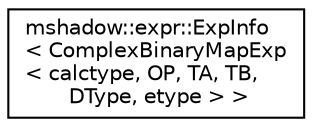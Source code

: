 digraph "Graphical Class Hierarchy"
{
 // LATEX_PDF_SIZE
  edge [fontname="Helvetica",fontsize="10",labelfontname="Helvetica",labelfontsize="10"];
  node [fontname="Helvetica",fontsize="10",shape=record];
  rankdir="LR";
  Node0 [label="mshadow::expr::ExpInfo\l\< ComplexBinaryMapExp\l\< calctype, OP, TA, TB,\l DType, etype \> \>",height=0.2,width=0.4,color="black", fillcolor="white", style="filled",URL="$structmshadow_1_1expr_1_1ExpInfo_3_01ComplexBinaryMapExp_3_01calctype_00_01OP_00_01TA_00_01TB_00_01DType_00_01etype_01_4_01_4.html",tooltip=" "];
}
